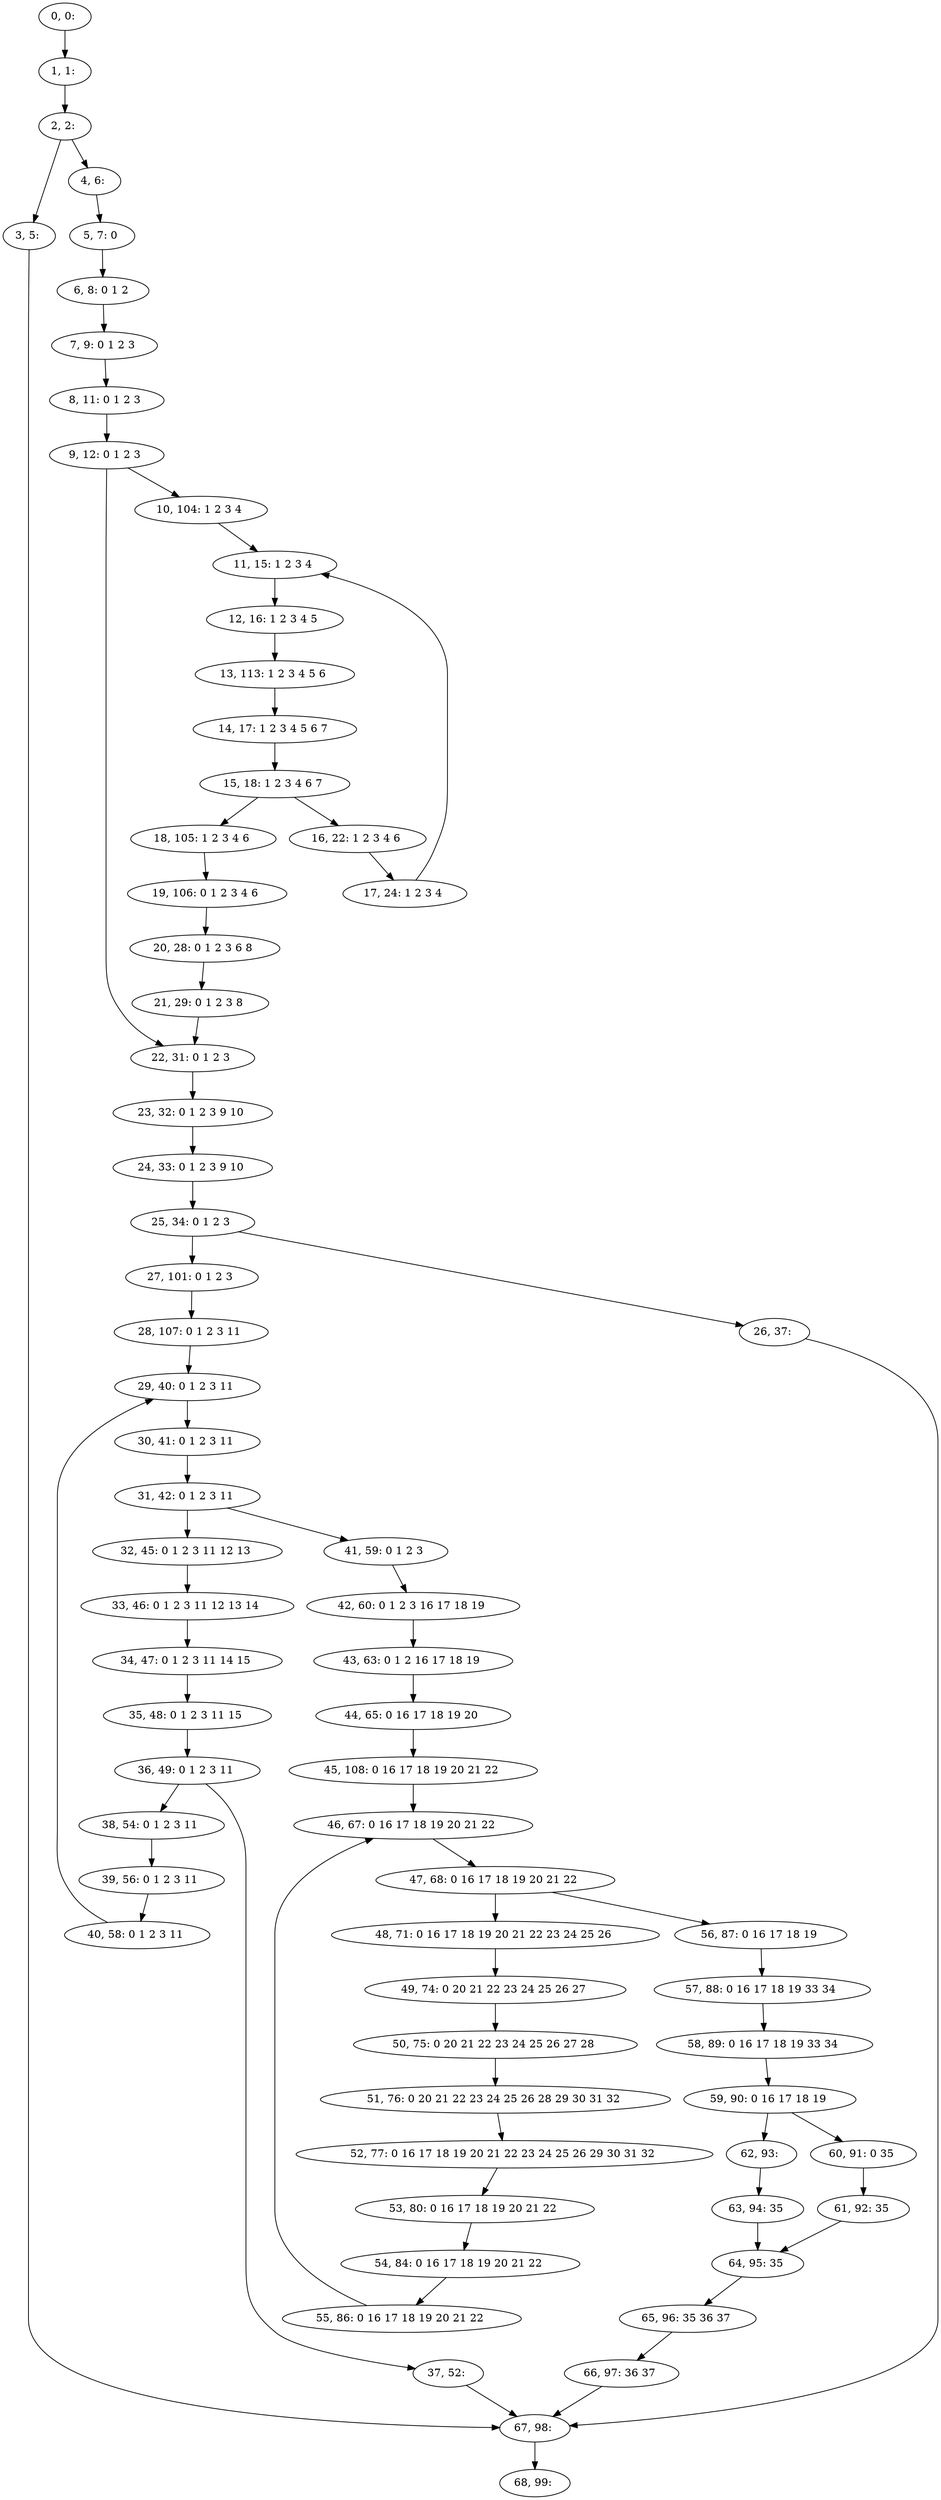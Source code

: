 digraph G {
0[label="0, 0: "];
1[label="1, 1: "];
2[label="2, 2: "];
3[label="3, 5: "];
4[label="4, 6: "];
5[label="5, 7: 0 "];
6[label="6, 8: 0 1 2 "];
7[label="7, 9: 0 1 2 3 "];
8[label="8, 11: 0 1 2 3 "];
9[label="9, 12: 0 1 2 3 "];
10[label="10, 104: 1 2 3 4 "];
11[label="11, 15: 1 2 3 4 "];
12[label="12, 16: 1 2 3 4 5 "];
13[label="13, 113: 1 2 3 4 5 6 "];
14[label="14, 17: 1 2 3 4 5 6 7 "];
15[label="15, 18: 1 2 3 4 6 7 "];
16[label="16, 22: 1 2 3 4 6 "];
17[label="17, 24: 1 2 3 4 "];
18[label="18, 105: 1 2 3 4 6 "];
19[label="19, 106: 0 1 2 3 4 6 "];
20[label="20, 28: 0 1 2 3 6 8 "];
21[label="21, 29: 0 1 2 3 8 "];
22[label="22, 31: 0 1 2 3 "];
23[label="23, 32: 0 1 2 3 9 10 "];
24[label="24, 33: 0 1 2 3 9 10 "];
25[label="25, 34: 0 1 2 3 "];
26[label="26, 37: "];
27[label="27, 101: 0 1 2 3 "];
28[label="28, 107: 0 1 2 3 11 "];
29[label="29, 40: 0 1 2 3 11 "];
30[label="30, 41: 0 1 2 3 11 "];
31[label="31, 42: 0 1 2 3 11 "];
32[label="32, 45: 0 1 2 3 11 12 13 "];
33[label="33, 46: 0 1 2 3 11 12 13 14 "];
34[label="34, 47: 0 1 2 3 11 14 15 "];
35[label="35, 48: 0 1 2 3 11 15 "];
36[label="36, 49: 0 1 2 3 11 "];
37[label="37, 52: "];
38[label="38, 54: 0 1 2 3 11 "];
39[label="39, 56: 0 1 2 3 11 "];
40[label="40, 58: 0 1 2 3 11 "];
41[label="41, 59: 0 1 2 3 "];
42[label="42, 60: 0 1 2 3 16 17 18 19 "];
43[label="43, 63: 0 1 2 16 17 18 19 "];
44[label="44, 65: 0 16 17 18 19 20 "];
45[label="45, 108: 0 16 17 18 19 20 21 22 "];
46[label="46, 67: 0 16 17 18 19 20 21 22 "];
47[label="47, 68: 0 16 17 18 19 20 21 22 "];
48[label="48, 71: 0 16 17 18 19 20 21 22 23 24 25 26 "];
49[label="49, 74: 0 20 21 22 23 24 25 26 27 "];
50[label="50, 75: 0 20 21 22 23 24 25 26 27 28 "];
51[label="51, 76: 0 20 21 22 23 24 25 26 28 29 30 31 32 "];
52[label="52, 77: 0 16 17 18 19 20 21 22 23 24 25 26 29 30 31 32 "];
53[label="53, 80: 0 16 17 18 19 20 21 22 "];
54[label="54, 84: 0 16 17 18 19 20 21 22 "];
55[label="55, 86: 0 16 17 18 19 20 21 22 "];
56[label="56, 87: 0 16 17 18 19 "];
57[label="57, 88: 0 16 17 18 19 33 34 "];
58[label="58, 89: 0 16 17 18 19 33 34 "];
59[label="59, 90: 0 16 17 18 19 "];
60[label="60, 91: 0 35 "];
61[label="61, 92: 35 "];
62[label="62, 93: "];
63[label="63, 94: 35 "];
64[label="64, 95: 35 "];
65[label="65, 96: 35 36 37 "];
66[label="66, 97: 36 37 "];
67[label="67, 98: "];
68[label="68, 99: "];
0->1 ;
1->2 ;
2->3 ;
2->4 ;
3->67 ;
4->5 ;
5->6 ;
6->7 ;
7->8 ;
8->9 ;
9->10 ;
9->22 ;
10->11 ;
11->12 ;
12->13 ;
13->14 ;
14->15 ;
15->16 ;
15->18 ;
16->17 ;
17->11 ;
18->19 ;
19->20 ;
20->21 ;
21->22 ;
22->23 ;
23->24 ;
24->25 ;
25->26 ;
25->27 ;
26->67 ;
27->28 ;
28->29 ;
29->30 ;
30->31 ;
31->32 ;
31->41 ;
32->33 ;
33->34 ;
34->35 ;
35->36 ;
36->37 ;
36->38 ;
37->67 ;
38->39 ;
39->40 ;
40->29 ;
41->42 ;
42->43 ;
43->44 ;
44->45 ;
45->46 ;
46->47 ;
47->48 ;
47->56 ;
48->49 ;
49->50 ;
50->51 ;
51->52 ;
52->53 ;
53->54 ;
54->55 ;
55->46 ;
56->57 ;
57->58 ;
58->59 ;
59->60 ;
59->62 ;
60->61 ;
61->64 ;
62->63 ;
63->64 ;
64->65 ;
65->66 ;
66->67 ;
67->68 ;
}

